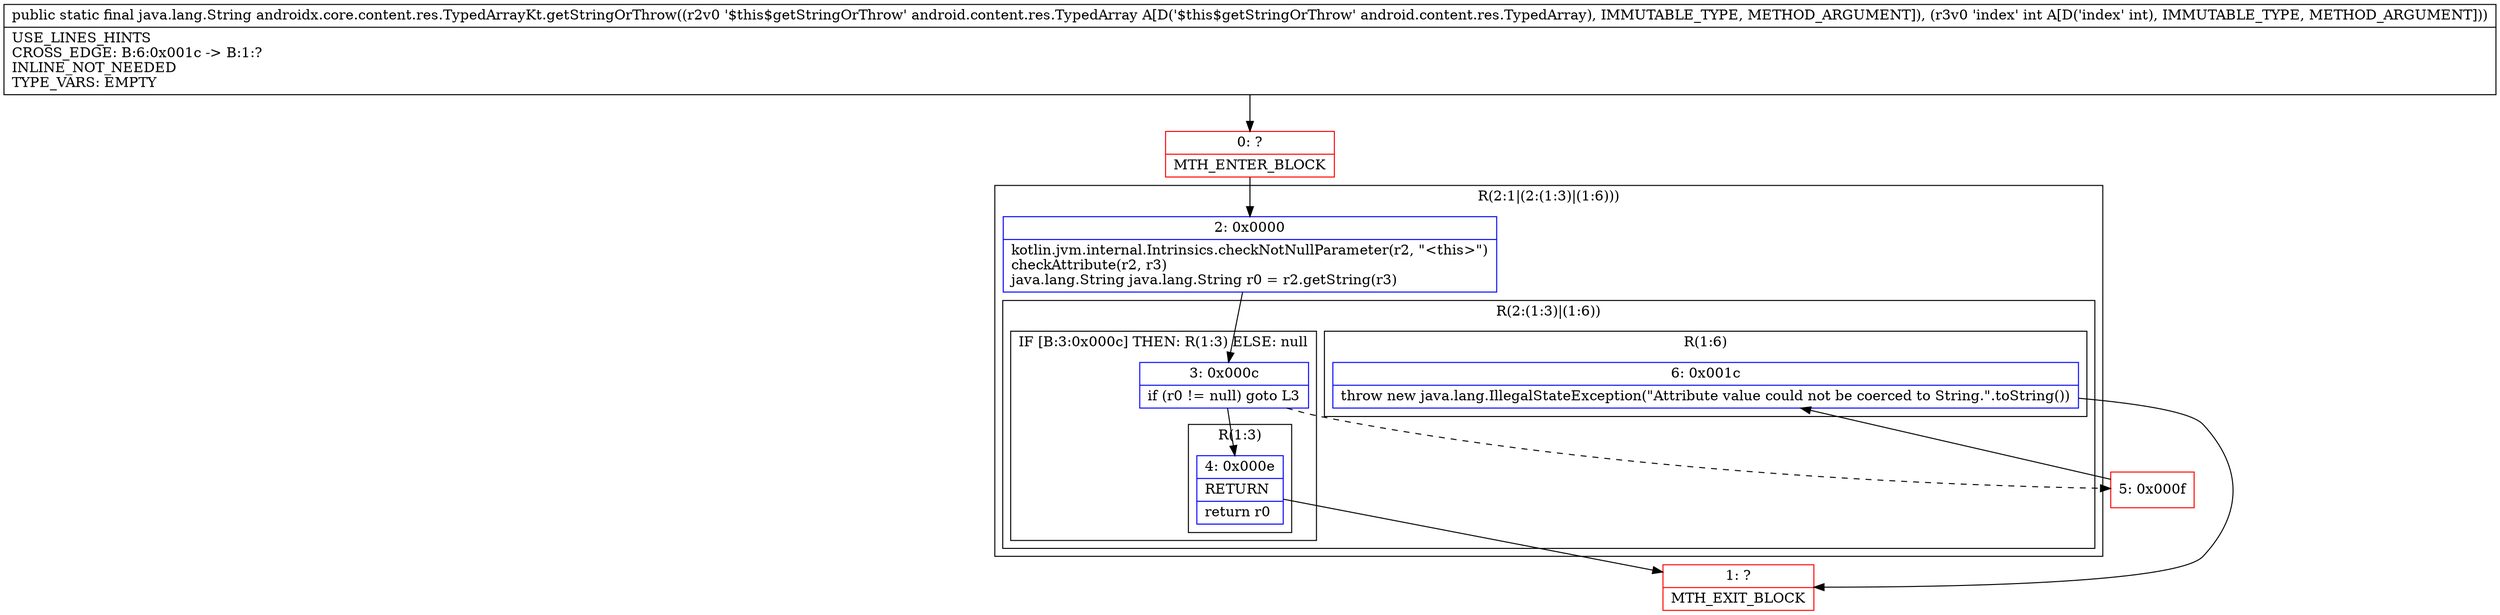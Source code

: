 digraph "CFG forandroidx.core.content.res.TypedArrayKt.getStringOrThrow(Landroid\/content\/res\/TypedArray;I)Ljava\/lang\/String;" {
subgraph cluster_Region_1947530729 {
label = "R(2:1|(2:(1:3)|(1:6)))";
node [shape=record,color=blue];
Node_2 [shape=record,label="{2\:\ 0x0000|kotlin.jvm.internal.Intrinsics.checkNotNullParameter(r2, \"\<this\>\")\lcheckAttribute(r2, r3)\ljava.lang.String java.lang.String r0 = r2.getString(r3)\l}"];
subgraph cluster_Region_1261730797 {
label = "R(2:(1:3)|(1:6))";
node [shape=record,color=blue];
subgraph cluster_IfRegion_1707135183 {
label = "IF [B:3:0x000c] THEN: R(1:3) ELSE: null";
node [shape=record,color=blue];
Node_3 [shape=record,label="{3\:\ 0x000c|if (r0 != null) goto L3\l}"];
subgraph cluster_Region_2006404406 {
label = "R(1:3)";
node [shape=record,color=blue];
Node_4 [shape=record,label="{4\:\ 0x000e|RETURN\l|return r0\l}"];
}
}
subgraph cluster_Region_1093965105 {
label = "R(1:6)";
node [shape=record,color=blue];
Node_6 [shape=record,label="{6\:\ 0x001c|throw new java.lang.IllegalStateException(\"Attribute value could not be coerced to String.\".toString())\l}"];
}
}
}
Node_0 [shape=record,color=red,label="{0\:\ ?|MTH_ENTER_BLOCK\l}"];
Node_1 [shape=record,color=red,label="{1\:\ ?|MTH_EXIT_BLOCK\l}"];
Node_5 [shape=record,color=red,label="{5\:\ 0x000f}"];
MethodNode[shape=record,label="{public static final java.lang.String androidx.core.content.res.TypedArrayKt.getStringOrThrow((r2v0 '$this$getStringOrThrow' android.content.res.TypedArray A[D('$this$getStringOrThrow' android.content.res.TypedArray), IMMUTABLE_TYPE, METHOD_ARGUMENT]), (r3v0 'index' int A[D('index' int), IMMUTABLE_TYPE, METHOD_ARGUMENT]))  | USE_LINES_HINTS\lCROSS_EDGE: B:6:0x001c \-\> B:1:?\lINLINE_NOT_NEEDED\lTYPE_VARS: EMPTY\l}"];
MethodNode -> Node_0;Node_2 -> Node_3;
Node_3 -> Node_4;
Node_3 -> Node_5[style=dashed];
Node_4 -> Node_1;
Node_6 -> Node_1;
Node_0 -> Node_2;
Node_5 -> Node_6;
}

